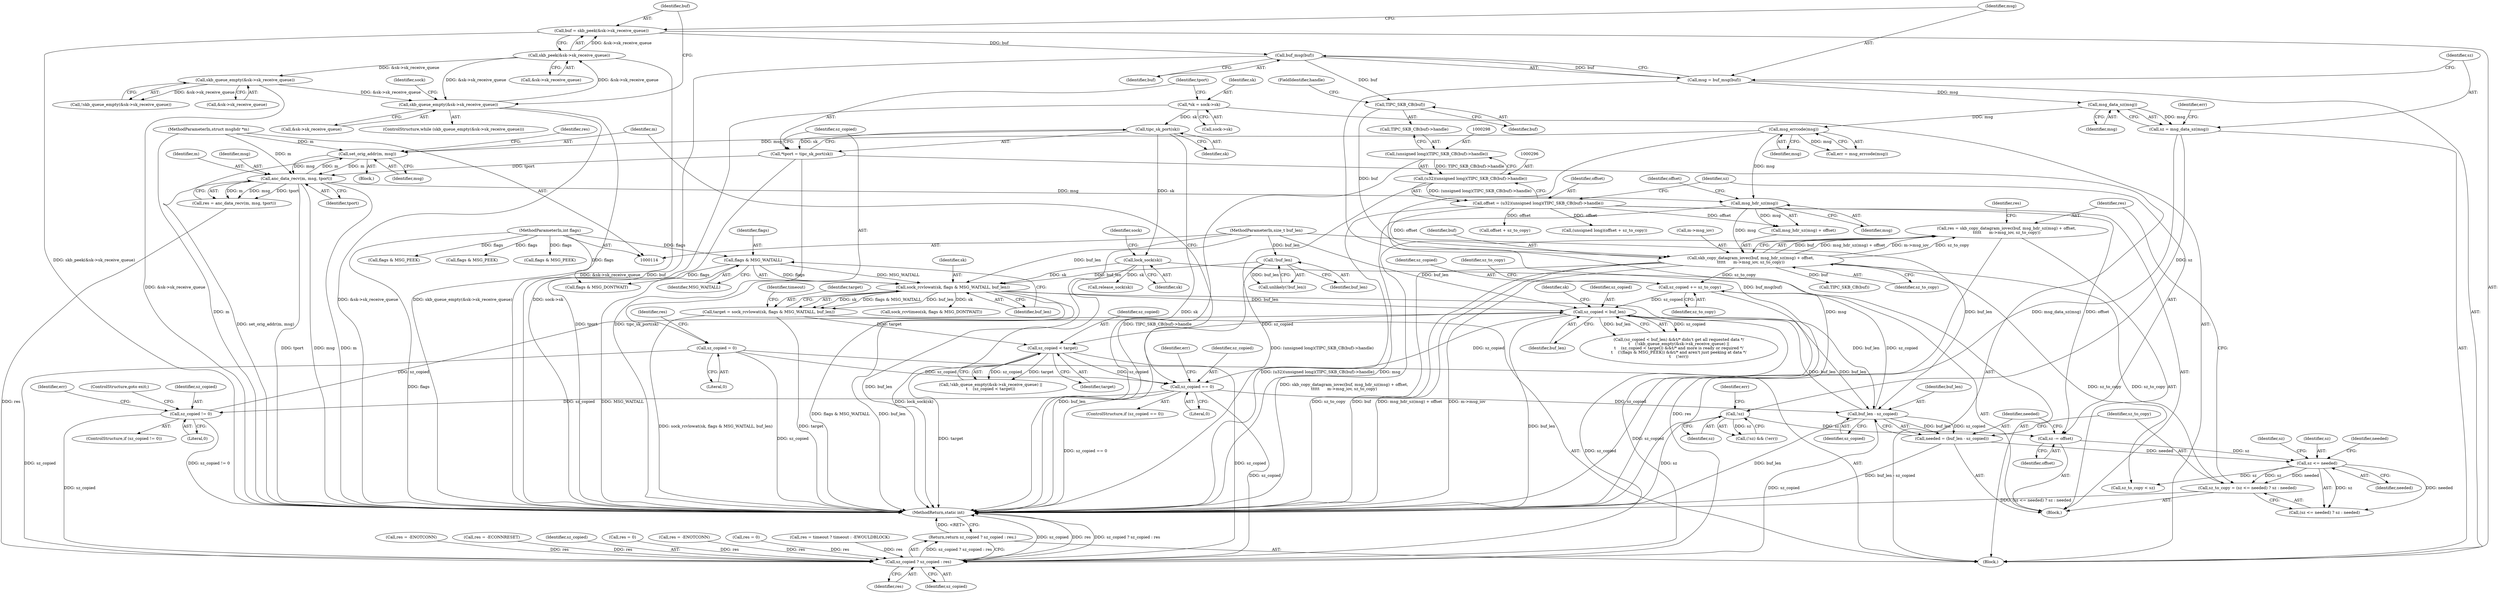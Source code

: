 digraph "0_linux_60085c3d009b0df252547adb336d1ccca5ce52ec_0@API" {
"1000319" [label="(Call,res = skb_copy_datagram_iovec(buf, msg_hdr_sz(msg) + offset,\n\t\t\t\t\t      m->msg_iov, sz_to_copy))"];
"1000321" [label="(Call,skb_copy_datagram_iovec(buf, msg_hdr_sz(msg) + offset,\n\t\t\t\t\t      m->msg_iov, sz_to_copy))"];
"1000300" [label="(Call,TIPC_SKB_CB(buf))"];
"1000251" [label="(Call,buf_msg(buf))"];
"1000242" [label="(Call,buf = skb_peek(&sk->sk_receive_queue))"];
"1000244" [label="(Call,skb_peek(&sk->sk_receive_queue))"];
"1000198" [label="(Call,skb_queue_empty(&sk->sk_receive_queue))"];
"1000415" [label="(Call,skb_queue_empty(&sk->sk_receive_queue))"];
"1000324" [label="(Call,msg_hdr_sz(msg))"];
"1000259" [label="(Call,msg_errcode(msg))"];
"1000255" [label="(Call,msg_data_sz(msg))"];
"1000249" [label="(Call,msg = buf_msg(buf))"];
"1000281" [label="(Call,anc_data_recv(m, msg, tport))"];
"1000276" [label="(Call,set_orig_addr(m, msg))"];
"1000117" [label="(MethodParameterIn,struct msghdr *m)"];
"1000128" [label="(Call,*tport = tipc_sk_port(sk))"];
"1000130" [label="(Call,tipc_sk_port(sk))"];
"1000122" [label="(Call,*sk = sock->sk)"];
"1000293" [label="(Call,offset = (u32)(unsigned long)(TIPC_SKB_CB(buf)->handle))"];
"1000295" [label="(Call,(u32)(unsigned long)(TIPC_SKB_CB(buf)->handle))"];
"1000297" [label="(Call,(unsigned long)(TIPC_SKB_CB(buf)->handle))"];
"1000311" [label="(Call,sz_to_copy = (sz <= needed) ? sz : needed)"];
"1000314" [label="(Call,sz <= needed)"];
"1000303" [label="(Call,sz -= offset)"];
"1000263" [label="(Call,!sz)"];
"1000253" [label="(Call,sz = msg_data_sz(msg))"];
"1000306" [label="(Call,needed = (buf_len - sz_copied))"];
"1000308" [label="(Call,buf_len - sz_copied)"];
"1000183" [label="(Call,sock_rcvlowat(sk, flags & MSG_WAITALL, buf_len))"];
"1000155" [label="(Call,lock_sock(sk))"];
"1000185" [label="(Call,flags & MSG_WAITALL)"];
"1000119" [label="(MethodParameterIn,int flags)"];
"1000150" [label="(Call,!buf_len)"];
"1000118" [label="(MethodParameterIn,size_t buf_len)"];
"1000409" [label="(Call,sz_copied < buf_len)"];
"1000363" [label="(Call,sz_copied != 0)"];
"1000272" [label="(Call,sz_copied == 0)"];
"1000140" [label="(Call,sz_copied = 0)"];
"1000420" [label="(Call,sz_copied < target)"];
"1000181" [label="(Call,target = sock_rcvlowat(sk, flags & MSG_WAITALL, buf_len))"];
"1000334" [label="(Call,sz_copied += sz_to_copy)"];
"1000435" [label="(Call,sz_copied ? sz_copied : res)"];
"1000434" [label="(Return,return sz_copied ? sz_copied : res;)"];
"1000408" [label="(Call,(sz_copied < buf_len) &&\t/* didn't get all requested data */\n\t    (!skb_queue_empty(&sk->sk_receive_queue) ||\n\t    (sz_copied < target)) &&\t/* and more is ready or required */\n\t    (!(flags & MSG_PEEK)) &&\t/* and aren't just peeking at data */\n\t    (!err))"];
"1000422" [label="(Identifier,target)"];
"1000242" [label="(Call,buf = skb_peek(&sk->sk_receive_queue))"];
"1000171" [label="(Call,res = -ENOTCONN)"];
"1000339" [label="(Identifier,sz_to_copy)"];
"1000322" [label="(Identifier,buf)"];
"1000327" [label="(Call,m->msg_iov)"];
"1000434" [label="(Return,return sz_copied ? sz_copied : res;)"];
"1000362" [label="(ControlStructure,if (sz_copied != 0))"];
"1000191" [label="(Call,sock_rcvtimeo(sk, flags & MSG_DONTWAIT))"];
"1000262" [label="(Call,(!sz) && (!err))"];
"1000319" [label="(Call,res = skb_copy_datagram_iovec(buf, msg_hdr_sz(msg) + offset,\n\t\t\t\t\t      m->msg_iov, sz_to_copy))"];
"1000257" [label="(Call,err = msg_errcode(msg))"];
"1000243" [label="(Identifier,buf)"];
"1000290" [label="(Identifier,err)"];
"1000439" [label="(MethodReturn,static int)"];
"1000253" [label="(Call,sz = msg_data_sz(msg))"];
"1000318" [label="(Identifier,needed)"];
"1000326" [label="(Identifier,offset)"];
"1000307" [label="(Identifier,needed)"];
"1000336" [label="(Identifier,sz_to_copy)"];
"1000117" [label="(MethodParameterIn,struct msghdr *m)"];
"1000282" [label="(Identifier,m)"];
"1000325" [label="(Identifier,msg)"];
"1000324" [label="(Call,msg_hdr_sz(msg))"];
"1000379" [label="(Call,res = -ECONNRESET)"];
"1000140" [label="(Call,sz_copied = 0)"];
"1000284" [label="(Identifier,tport)"];
"1000415" [label="(Call,skb_queue_empty(&sk->sk_receive_queue))"];
"1000302" [label="(FieldIdentifier,handle)"];
"1000274" [label="(Literal,0)"];
"1000156" [label="(Identifier,sk)"];
"1000309" [label="(Identifier,buf_len)"];
"1000299" [label="(Call,TIPC_SKB_CB(buf)->handle)"];
"1000130" [label="(Call,tipc_sk_port(sk))"];
"1000365" [label="(Literal,0)"];
"1000279" [label="(Call,res = anc_data_recv(m, msg, tport))"];
"1000283" [label="(Identifier,msg)"];
"1000438" [label="(Identifier,res)"];
"1000185" [label="(Call,flags & MSG_WAITALL)"];
"1000245" [label="(Call,&sk->sk_receive_queue)"];
"1000181" [label="(Call,target = sock_rcvlowat(sk, flags & MSG_WAITALL, buf_len))"];
"1000414" [label="(Call,!skb_queue_empty(&sk->sk_receive_queue))"];
"1000119" [label="(MethodParameterIn,int flags)"];
"1000436" [label="(Identifier,sz_copied)"];
"1000255" [label="(Call,msg_data_sz(msg))"];
"1000249" [label="(Call,msg = buf_msg(buf))"];
"1000129" [label="(Identifier,tport)"];
"1000291" [label="(Block,)"];
"1000187" [label="(Identifier,MSG_WAITALL)"];
"1000123" [label="(Identifier,sk)"];
"1000375" [label="(Call,res = 0)"];
"1000435" [label="(Call,sz_copied ? sz_copied : res)"];
"1000244" [label="(Call,skb_peek(&sk->sk_receive_queue))"];
"1000356" [label="(Call,offset + sz_to_copy)"];
"1000432" [label="(Call,release_sock(sk))"];
"1000146" [label="(Identifier,res)"];
"1000128" [label="(Call,*tport = tipc_sk_port(sk))"];
"1000308" [label="(Call,buf_len - sz_copied)"];
"1000276" [label="(Call,set_orig_addr(m, msg))"];
"1000190" [label="(Identifier,timeout)"];
"1000295" [label="(Call,(u32)(unsigned long)(TIPC_SKB_CB(buf)->handle))"];
"1000409" [label="(Call,sz_copied < buf_len)"];
"1000122" [label="(Call,*sk = sock->sk)"];
"1000320" [label="(Identifier,res)"];
"1000301" [label="(Identifier,buf)"];
"1000149" [label="(Call,unlikely(!buf_len))"];
"1000418" [label="(Identifier,sk)"];
"1000182" [label="(Identifier,target)"];
"1000184" [label="(Identifier,sk)"];
"1000335" [label="(Identifier,sz_copied)"];
"1000425" [label="(Call,flags & MSG_PEEK)"];
"1000183" [label="(Call,sock_rcvlowat(sk, flags & MSG_WAITALL, buf_len))"];
"1000304" [label="(Identifier,sz)"];
"1000338" [label="(Call,sz_to_copy < sz)"];
"1000266" [label="(Identifier,err)"];
"1000211" [label="(Call,res = -ENOTCONN)"];
"1000263" [label="(Call,!sz)"];
"1000264" [label="(Identifier,sz)"];
"1000281" [label="(Call,anc_data_recv(m, msg, tport))"];
"1000278" [label="(Identifier,msg)"];
"1000259" [label="(Call,msg_errcode(msg))"];
"1000332" [label="(Identifier,res)"];
"1000420" [label="(Call,sz_copied < target)"];
"1000411" [label="(Identifier,buf_len)"];
"1000354" [label="(Call,(unsigned long)(offset + sz_to_copy))"];
"1000198" [label="(Call,skb_queue_empty(&sk->sk_receive_queue))"];
"1000311" [label="(Call,sz_to_copy = (sz <= needed) ? sz : needed)"];
"1000421" [label="(Identifier,sz_copied)"];
"1000120" [label="(Block,)"];
"1000258" [label="(Identifier,err)"];
"1000186" [label="(Identifier,flags)"];
"1000305" [label="(Identifier,offset)"];
"1000151" [label="(Identifier,buf_len)"];
"1000131" [label="(Identifier,sk)"];
"1000207" [label="(Identifier,sock)"];
"1000260" [label="(Identifier,msg)"];
"1000250" [label="(Identifier,msg)"];
"1000197" [label="(ControlStructure,while (skb_queue_empty(&sk->sk_receive_queue)))"];
"1000273" [label="(Identifier,sz_copied)"];
"1000199" [label="(Call,&sk->sk_receive_queue)"];
"1000364" [label="(Identifier,sz_copied)"];
"1000297" [label="(Call,(unsigned long)(TIPC_SKB_CB(buf)->handle))"];
"1000437" [label="(Identifier,sz_copied)"];
"1000277" [label="(Identifier,m)"];
"1000370" [label="(Identifier,err)"];
"1000323" [label="(Call,msg_hdr_sz(msg) + offset)"];
"1000252" [label="(Identifier,buf)"];
"1000141" [label="(Identifier,sz_copied)"];
"1000410" [label="(Identifier,sz_copied)"];
"1000303" [label="(Call,sz -= offset)"];
"1000150" [label="(Call,!buf_len)"];
"1000162" [label="(Identifier,sock)"];
"1000312" [label="(Identifier,sz_to_copy)"];
"1000317" [label="(Identifier,sz)"];
"1000386" [label="(Call,flags & MSG_PEEK)"];
"1000271" [label="(ControlStructure,if (sz_copied == 0))"];
"1000145" [label="(Call,res = 0)"];
"1000124" [label="(Call,sock->sk)"];
"1000344" [label="(Call,flags & MSG_PEEK)"];
"1000256" [label="(Identifier,msg)"];
"1000280" [label="(Identifier,res)"];
"1000330" [label="(Identifier,sz_to_copy)"];
"1000254" [label="(Identifier,sz)"];
"1000155" [label="(Call,lock_sock(sk))"];
"1000306" [label="(Call,needed = (buf_len - sz_copied))"];
"1000221" [label="(Call,res = timeout ? timeout : -EWOULDBLOCK)"];
"1000313" [label="(Call,(sz <= needed) ? sz : needed)"];
"1000272" [label="(Call,sz_copied == 0)"];
"1000188" [label="(Identifier,buf_len)"];
"1000315" [label="(Identifier,sz)"];
"1000349" [label="(Call,TIPC_SKB_CB(buf))"];
"1000416" [label="(Call,&sk->sk_receive_queue)"];
"1000142" [label="(Literal,0)"];
"1000300" [label="(Call,TIPC_SKB_CB(buf))"];
"1000316" [label="(Identifier,needed)"];
"1000193" [label="(Call,flags & MSG_DONTWAIT)"];
"1000293" [label="(Call,offset = (u32)(unsigned long)(TIPC_SKB_CB(buf)->handle))"];
"1000363" [label="(Call,sz_copied != 0)"];
"1000294" [label="(Identifier,offset)"];
"1000334" [label="(Call,sz_copied += sz_to_copy)"];
"1000275" [label="(Block,)"];
"1000251" [label="(Call,buf_msg(buf))"];
"1000314" [label="(Call,sz <= needed)"];
"1000310" [label="(Identifier,sz_copied)"];
"1000321" [label="(Call,skb_copy_datagram_iovec(buf, msg_hdr_sz(msg) + offset,\n\t\t\t\t\t      m->msg_iov, sz_to_copy))"];
"1000118" [label="(MethodParameterIn,size_t buf_len)"];
"1000366" [label="(ControlStructure,goto exit;)"];
"1000413" [label="(Call,!skb_queue_empty(&sk->sk_receive_queue) ||\n\t    (sz_copied < target))"];
"1000319" -> "1000291"  [label="AST: "];
"1000319" -> "1000321"  [label="CFG: "];
"1000320" -> "1000319"  [label="AST: "];
"1000321" -> "1000319"  [label="AST: "];
"1000332" -> "1000319"  [label="CFG: "];
"1000319" -> "1000439"  [label="DDG: skb_copy_datagram_iovec(buf, msg_hdr_sz(msg) + offset,\n\t\t\t\t\t      m->msg_iov, sz_to_copy)"];
"1000321" -> "1000319"  [label="DDG: buf"];
"1000321" -> "1000319"  [label="DDG: msg_hdr_sz(msg) + offset"];
"1000321" -> "1000319"  [label="DDG: m->msg_iov"];
"1000321" -> "1000319"  [label="DDG: sz_to_copy"];
"1000319" -> "1000435"  [label="DDG: res"];
"1000321" -> "1000330"  [label="CFG: "];
"1000322" -> "1000321"  [label="AST: "];
"1000323" -> "1000321"  [label="AST: "];
"1000327" -> "1000321"  [label="AST: "];
"1000330" -> "1000321"  [label="AST: "];
"1000321" -> "1000439"  [label="DDG: sz_to_copy"];
"1000321" -> "1000439"  [label="DDG: buf"];
"1000321" -> "1000439"  [label="DDG: msg_hdr_sz(msg) + offset"];
"1000321" -> "1000439"  [label="DDG: m->msg_iov"];
"1000300" -> "1000321"  [label="DDG: buf"];
"1000324" -> "1000321"  [label="DDG: msg"];
"1000293" -> "1000321"  [label="DDG: offset"];
"1000311" -> "1000321"  [label="DDG: sz_to_copy"];
"1000321" -> "1000334"  [label="DDG: sz_to_copy"];
"1000321" -> "1000338"  [label="DDG: sz_to_copy"];
"1000321" -> "1000349"  [label="DDG: buf"];
"1000300" -> "1000299"  [label="AST: "];
"1000300" -> "1000301"  [label="CFG: "];
"1000301" -> "1000300"  [label="AST: "];
"1000302" -> "1000300"  [label="CFG: "];
"1000251" -> "1000300"  [label="DDG: buf"];
"1000251" -> "1000249"  [label="AST: "];
"1000251" -> "1000252"  [label="CFG: "];
"1000252" -> "1000251"  [label="AST: "];
"1000249" -> "1000251"  [label="CFG: "];
"1000251" -> "1000439"  [label="DDG: buf"];
"1000251" -> "1000249"  [label="DDG: buf"];
"1000242" -> "1000251"  [label="DDG: buf"];
"1000242" -> "1000120"  [label="AST: "];
"1000242" -> "1000244"  [label="CFG: "];
"1000243" -> "1000242"  [label="AST: "];
"1000244" -> "1000242"  [label="AST: "];
"1000250" -> "1000242"  [label="CFG: "];
"1000242" -> "1000439"  [label="DDG: skb_peek(&sk->sk_receive_queue)"];
"1000244" -> "1000242"  [label="DDG: &sk->sk_receive_queue"];
"1000244" -> "1000245"  [label="CFG: "];
"1000245" -> "1000244"  [label="AST: "];
"1000244" -> "1000439"  [label="DDG: &sk->sk_receive_queue"];
"1000244" -> "1000198"  [label="DDG: &sk->sk_receive_queue"];
"1000198" -> "1000244"  [label="DDG: &sk->sk_receive_queue"];
"1000244" -> "1000415"  [label="DDG: &sk->sk_receive_queue"];
"1000198" -> "1000197"  [label="AST: "];
"1000198" -> "1000199"  [label="CFG: "];
"1000199" -> "1000198"  [label="AST: "];
"1000207" -> "1000198"  [label="CFG: "];
"1000243" -> "1000198"  [label="CFG: "];
"1000198" -> "1000439"  [label="DDG: &sk->sk_receive_queue"];
"1000198" -> "1000439"  [label="DDG: skb_queue_empty(&sk->sk_receive_queue)"];
"1000415" -> "1000198"  [label="DDG: &sk->sk_receive_queue"];
"1000415" -> "1000414"  [label="AST: "];
"1000415" -> "1000416"  [label="CFG: "];
"1000416" -> "1000415"  [label="AST: "];
"1000414" -> "1000415"  [label="CFG: "];
"1000415" -> "1000439"  [label="DDG: &sk->sk_receive_queue"];
"1000415" -> "1000414"  [label="DDG: &sk->sk_receive_queue"];
"1000324" -> "1000323"  [label="AST: "];
"1000324" -> "1000325"  [label="CFG: "];
"1000325" -> "1000324"  [label="AST: "];
"1000326" -> "1000324"  [label="CFG: "];
"1000324" -> "1000439"  [label="DDG: msg"];
"1000324" -> "1000323"  [label="DDG: msg"];
"1000259" -> "1000324"  [label="DDG: msg"];
"1000281" -> "1000324"  [label="DDG: msg"];
"1000259" -> "1000257"  [label="AST: "];
"1000259" -> "1000260"  [label="CFG: "];
"1000260" -> "1000259"  [label="AST: "];
"1000257" -> "1000259"  [label="CFG: "];
"1000259" -> "1000439"  [label="DDG: msg"];
"1000259" -> "1000257"  [label="DDG: msg"];
"1000255" -> "1000259"  [label="DDG: msg"];
"1000259" -> "1000276"  [label="DDG: msg"];
"1000255" -> "1000253"  [label="AST: "];
"1000255" -> "1000256"  [label="CFG: "];
"1000256" -> "1000255"  [label="AST: "];
"1000253" -> "1000255"  [label="CFG: "];
"1000255" -> "1000253"  [label="DDG: msg"];
"1000249" -> "1000255"  [label="DDG: msg"];
"1000249" -> "1000120"  [label="AST: "];
"1000250" -> "1000249"  [label="AST: "];
"1000254" -> "1000249"  [label="CFG: "];
"1000249" -> "1000439"  [label="DDG: buf_msg(buf)"];
"1000281" -> "1000279"  [label="AST: "];
"1000281" -> "1000284"  [label="CFG: "];
"1000282" -> "1000281"  [label="AST: "];
"1000283" -> "1000281"  [label="AST: "];
"1000284" -> "1000281"  [label="AST: "];
"1000279" -> "1000281"  [label="CFG: "];
"1000281" -> "1000439"  [label="DDG: m"];
"1000281" -> "1000439"  [label="DDG: tport"];
"1000281" -> "1000439"  [label="DDG: msg"];
"1000281" -> "1000276"  [label="DDG: m"];
"1000281" -> "1000279"  [label="DDG: m"];
"1000281" -> "1000279"  [label="DDG: msg"];
"1000281" -> "1000279"  [label="DDG: tport"];
"1000276" -> "1000281"  [label="DDG: m"];
"1000276" -> "1000281"  [label="DDG: msg"];
"1000117" -> "1000281"  [label="DDG: m"];
"1000128" -> "1000281"  [label="DDG: tport"];
"1000276" -> "1000275"  [label="AST: "];
"1000276" -> "1000278"  [label="CFG: "];
"1000277" -> "1000276"  [label="AST: "];
"1000278" -> "1000276"  [label="AST: "];
"1000280" -> "1000276"  [label="CFG: "];
"1000276" -> "1000439"  [label="DDG: set_orig_addr(m, msg)"];
"1000117" -> "1000276"  [label="DDG: m"];
"1000117" -> "1000114"  [label="AST: "];
"1000117" -> "1000439"  [label="DDG: m"];
"1000128" -> "1000120"  [label="AST: "];
"1000128" -> "1000130"  [label="CFG: "];
"1000129" -> "1000128"  [label="AST: "];
"1000130" -> "1000128"  [label="AST: "];
"1000141" -> "1000128"  [label="CFG: "];
"1000128" -> "1000439"  [label="DDG: tipc_sk_port(sk)"];
"1000128" -> "1000439"  [label="DDG: tport"];
"1000130" -> "1000128"  [label="DDG: sk"];
"1000130" -> "1000131"  [label="CFG: "];
"1000131" -> "1000130"  [label="AST: "];
"1000130" -> "1000439"  [label="DDG: sk"];
"1000122" -> "1000130"  [label="DDG: sk"];
"1000130" -> "1000155"  [label="DDG: sk"];
"1000122" -> "1000120"  [label="AST: "];
"1000122" -> "1000124"  [label="CFG: "];
"1000123" -> "1000122"  [label="AST: "];
"1000124" -> "1000122"  [label="AST: "];
"1000129" -> "1000122"  [label="CFG: "];
"1000122" -> "1000439"  [label="DDG: sock->sk"];
"1000293" -> "1000291"  [label="AST: "];
"1000293" -> "1000295"  [label="CFG: "];
"1000294" -> "1000293"  [label="AST: "];
"1000295" -> "1000293"  [label="AST: "];
"1000304" -> "1000293"  [label="CFG: "];
"1000293" -> "1000439"  [label="DDG: (u32)(unsigned long)(TIPC_SKB_CB(buf)->handle)"];
"1000295" -> "1000293"  [label="DDG: (unsigned long)(TIPC_SKB_CB(buf)->handle)"];
"1000293" -> "1000303"  [label="DDG: offset"];
"1000293" -> "1000323"  [label="DDG: offset"];
"1000293" -> "1000354"  [label="DDG: offset"];
"1000293" -> "1000356"  [label="DDG: offset"];
"1000295" -> "1000297"  [label="CFG: "];
"1000296" -> "1000295"  [label="AST: "];
"1000297" -> "1000295"  [label="AST: "];
"1000295" -> "1000439"  [label="DDG: (unsigned long)(TIPC_SKB_CB(buf)->handle)"];
"1000297" -> "1000295"  [label="DDG: TIPC_SKB_CB(buf)->handle"];
"1000297" -> "1000299"  [label="CFG: "];
"1000298" -> "1000297"  [label="AST: "];
"1000299" -> "1000297"  [label="AST: "];
"1000297" -> "1000439"  [label="DDG: TIPC_SKB_CB(buf)->handle"];
"1000311" -> "1000291"  [label="AST: "];
"1000311" -> "1000313"  [label="CFG: "];
"1000312" -> "1000311"  [label="AST: "];
"1000313" -> "1000311"  [label="AST: "];
"1000320" -> "1000311"  [label="CFG: "];
"1000311" -> "1000439"  [label="DDG: (sz <= needed) ? sz : needed"];
"1000314" -> "1000311"  [label="DDG: sz"];
"1000314" -> "1000311"  [label="DDG: needed"];
"1000314" -> "1000313"  [label="AST: "];
"1000314" -> "1000316"  [label="CFG: "];
"1000315" -> "1000314"  [label="AST: "];
"1000316" -> "1000314"  [label="AST: "];
"1000317" -> "1000314"  [label="CFG: "];
"1000318" -> "1000314"  [label="CFG: "];
"1000303" -> "1000314"  [label="DDG: sz"];
"1000306" -> "1000314"  [label="DDG: needed"];
"1000314" -> "1000313"  [label="DDG: sz"];
"1000314" -> "1000313"  [label="DDG: needed"];
"1000314" -> "1000338"  [label="DDG: sz"];
"1000303" -> "1000291"  [label="AST: "];
"1000303" -> "1000305"  [label="CFG: "];
"1000304" -> "1000303"  [label="AST: "];
"1000305" -> "1000303"  [label="AST: "];
"1000307" -> "1000303"  [label="CFG: "];
"1000263" -> "1000303"  [label="DDG: sz"];
"1000263" -> "1000262"  [label="AST: "];
"1000263" -> "1000264"  [label="CFG: "];
"1000264" -> "1000263"  [label="AST: "];
"1000266" -> "1000263"  [label="CFG: "];
"1000262" -> "1000263"  [label="CFG: "];
"1000263" -> "1000439"  [label="DDG: sz"];
"1000263" -> "1000262"  [label="DDG: sz"];
"1000253" -> "1000263"  [label="DDG: sz"];
"1000253" -> "1000120"  [label="AST: "];
"1000254" -> "1000253"  [label="AST: "];
"1000258" -> "1000253"  [label="CFG: "];
"1000253" -> "1000439"  [label="DDG: msg_data_sz(msg)"];
"1000306" -> "1000291"  [label="AST: "];
"1000306" -> "1000308"  [label="CFG: "];
"1000307" -> "1000306"  [label="AST: "];
"1000308" -> "1000306"  [label="AST: "];
"1000312" -> "1000306"  [label="CFG: "];
"1000306" -> "1000439"  [label="DDG: buf_len - sz_copied"];
"1000308" -> "1000306"  [label="DDG: buf_len"];
"1000308" -> "1000306"  [label="DDG: sz_copied"];
"1000308" -> "1000310"  [label="CFG: "];
"1000309" -> "1000308"  [label="AST: "];
"1000310" -> "1000308"  [label="AST: "];
"1000308" -> "1000439"  [label="DDG: buf_len"];
"1000183" -> "1000308"  [label="DDG: buf_len"];
"1000409" -> "1000308"  [label="DDG: buf_len"];
"1000118" -> "1000308"  [label="DDG: buf_len"];
"1000272" -> "1000308"  [label="DDG: sz_copied"];
"1000308" -> "1000334"  [label="DDG: sz_copied"];
"1000308" -> "1000409"  [label="DDG: buf_len"];
"1000308" -> "1000435"  [label="DDG: sz_copied"];
"1000183" -> "1000181"  [label="AST: "];
"1000183" -> "1000188"  [label="CFG: "];
"1000184" -> "1000183"  [label="AST: "];
"1000185" -> "1000183"  [label="AST: "];
"1000188" -> "1000183"  [label="AST: "];
"1000181" -> "1000183"  [label="CFG: "];
"1000183" -> "1000439"  [label="DDG: buf_len"];
"1000183" -> "1000439"  [label="DDG: flags & MSG_WAITALL"];
"1000183" -> "1000181"  [label="DDG: sk"];
"1000183" -> "1000181"  [label="DDG: flags & MSG_WAITALL"];
"1000183" -> "1000181"  [label="DDG: buf_len"];
"1000155" -> "1000183"  [label="DDG: sk"];
"1000185" -> "1000183"  [label="DDG: flags"];
"1000185" -> "1000183"  [label="DDG: MSG_WAITALL"];
"1000150" -> "1000183"  [label="DDG: buf_len"];
"1000118" -> "1000183"  [label="DDG: buf_len"];
"1000183" -> "1000191"  [label="DDG: sk"];
"1000183" -> "1000409"  [label="DDG: buf_len"];
"1000155" -> "1000120"  [label="AST: "];
"1000155" -> "1000156"  [label="CFG: "];
"1000156" -> "1000155"  [label="AST: "];
"1000162" -> "1000155"  [label="CFG: "];
"1000155" -> "1000439"  [label="DDG: lock_sock(sk)"];
"1000155" -> "1000432"  [label="DDG: sk"];
"1000185" -> "1000187"  [label="CFG: "];
"1000186" -> "1000185"  [label="AST: "];
"1000187" -> "1000185"  [label="AST: "];
"1000188" -> "1000185"  [label="CFG: "];
"1000185" -> "1000439"  [label="DDG: MSG_WAITALL"];
"1000119" -> "1000185"  [label="DDG: flags"];
"1000185" -> "1000193"  [label="DDG: flags"];
"1000119" -> "1000114"  [label="AST: "];
"1000119" -> "1000439"  [label="DDG: flags"];
"1000119" -> "1000193"  [label="DDG: flags"];
"1000119" -> "1000344"  [label="DDG: flags"];
"1000119" -> "1000386"  [label="DDG: flags"];
"1000119" -> "1000425"  [label="DDG: flags"];
"1000150" -> "1000149"  [label="AST: "];
"1000150" -> "1000151"  [label="CFG: "];
"1000151" -> "1000150"  [label="AST: "];
"1000149" -> "1000150"  [label="CFG: "];
"1000150" -> "1000439"  [label="DDG: buf_len"];
"1000150" -> "1000149"  [label="DDG: buf_len"];
"1000118" -> "1000150"  [label="DDG: buf_len"];
"1000118" -> "1000114"  [label="AST: "];
"1000118" -> "1000439"  [label="DDG: buf_len"];
"1000118" -> "1000409"  [label="DDG: buf_len"];
"1000409" -> "1000408"  [label="AST: "];
"1000409" -> "1000411"  [label="CFG: "];
"1000410" -> "1000409"  [label="AST: "];
"1000411" -> "1000409"  [label="AST: "];
"1000418" -> "1000409"  [label="CFG: "];
"1000408" -> "1000409"  [label="CFG: "];
"1000409" -> "1000439"  [label="DDG: buf_len"];
"1000409" -> "1000272"  [label="DDG: sz_copied"];
"1000409" -> "1000408"  [label="DDG: sz_copied"];
"1000409" -> "1000408"  [label="DDG: buf_len"];
"1000363" -> "1000409"  [label="DDG: sz_copied"];
"1000334" -> "1000409"  [label="DDG: sz_copied"];
"1000409" -> "1000420"  [label="DDG: sz_copied"];
"1000409" -> "1000435"  [label="DDG: sz_copied"];
"1000363" -> "1000362"  [label="AST: "];
"1000363" -> "1000365"  [label="CFG: "];
"1000364" -> "1000363"  [label="AST: "];
"1000365" -> "1000363"  [label="AST: "];
"1000366" -> "1000363"  [label="CFG: "];
"1000370" -> "1000363"  [label="CFG: "];
"1000363" -> "1000439"  [label="DDG: sz_copied != 0"];
"1000272" -> "1000363"  [label="DDG: sz_copied"];
"1000363" -> "1000435"  [label="DDG: sz_copied"];
"1000272" -> "1000271"  [label="AST: "];
"1000272" -> "1000274"  [label="CFG: "];
"1000273" -> "1000272"  [label="AST: "];
"1000274" -> "1000272"  [label="AST: "];
"1000277" -> "1000272"  [label="CFG: "];
"1000290" -> "1000272"  [label="CFG: "];
"1000272" -> "1000439"  [label="DDG: sz_copied == 0"];
"1000140" -> "1000272"  [label="DDG: sz_copied"];
"1000420" -> "1000272"  [label="DDG: sz_copied"];
"1000272" -> "1000435"  [label="DDG: sz_copied"];
"1000140" -> "1000120"  [label="AST: "];
"1000140" -> "1000142"  [label="CFG: "];
"1000141" -> "1000140"  [label="AST: "];
"1000142" -> "1000140"  [label="AST: "];
"1000146" -> "1000140"  [label="CFG: "];
"1000140" -> "1000439"  [label="DDG: sz_copied"];
"1000140" -> "1000435"  [label="DDG: sz_copied"];
"1000420" -> "1000413"  [label="AST: "];
"1000420" -> "1000422"  [label="CFG: "];
"1000421" -> "1000420"  [label="AST: "];
"1000422" -> "1000420"  [label="AST: "];
"1000413" -> "1000420"  [label="CFG: "];
"1000420" -> "1000439"  [label="DDG: target"];
"1000420" -> "1000413"  [label="DDG: sz_copied"];
"1000420" -> "1000413"  [label="DDG: target"];
"1000181" -> "1000420"  [label="DDG: target"];
"1000420" -> "1000435"  [label="DDG: sz_copied"];
"1000181" -> "1000120"  [label="AST: "];
"1000182" -> "1000181"  [label="AST: "];
"1000190" -> "1000181"  [label="CFG: "];
"1000181" -> "1000439"  [label="DDG: target"];
"1000181" -> "1000439"  [label="DDG: sock_rcvlowat(sk, flags & MSG_WAITALL, buf_len)"];
"1000334" -> "1000291"  [label="AST: "];
"1000334" -> "1000336"  [label="CFG: "];
"1000335" -> "1000334"  [label="AST: "];
"1000336" -> "1000334"  [label="AST: "];
"1000339" -> "1000334"  [label="CFG: "];
"1000334" -> "1000435"  [label="DDG: sz_copied"];
"1000435" -> "1000434"  [label="AST: "];
"1000435" -> "1000437"  [label="CFG: "];
"1000435" -> "1000438"  [label="CFG: "];
"1000436" -> "1000435"  [label="AST: "];
"1000437" -> "1000435"  [label="AST: "];
"1000438" -> "1000435"  [label="AST: "];
"1000434" -> "1000435"  [label="CFG: "];
"1000435" -> "1000439"  [label="DDG: sz_copied"];
"1000435" -> "1000439"  [label="DDG: res"];
"1000435" -> "1000439"  [label="DDG: sz_copied ? sz_copied : res"];
"1000435" -> "1000434"  [label="DDG: sz_copied ? sz_copied : res"];
"1000279" -> "1000435"  [label="DDG: res"];
"1000379" -> "1000435"  [label="DDG: res"];
"1000221" -> "1000435"  [label="DDG: res"];
"1000211" -> "1000435"  [label="DDG: res"];
"1000145" -> "1000435"  [label="DDG: res"];
"1000171" -> "1000435"  [label="DDG: res"];
"1000375" -> "1000435"  [label="DDG: res"];
"1000434" -> "1000120"  [label="AST: "];
"1000439" -> "1000434"  [label="CFG: "];
"1000434" -> "1000439"  [label="DDG: <RET>"];
}
